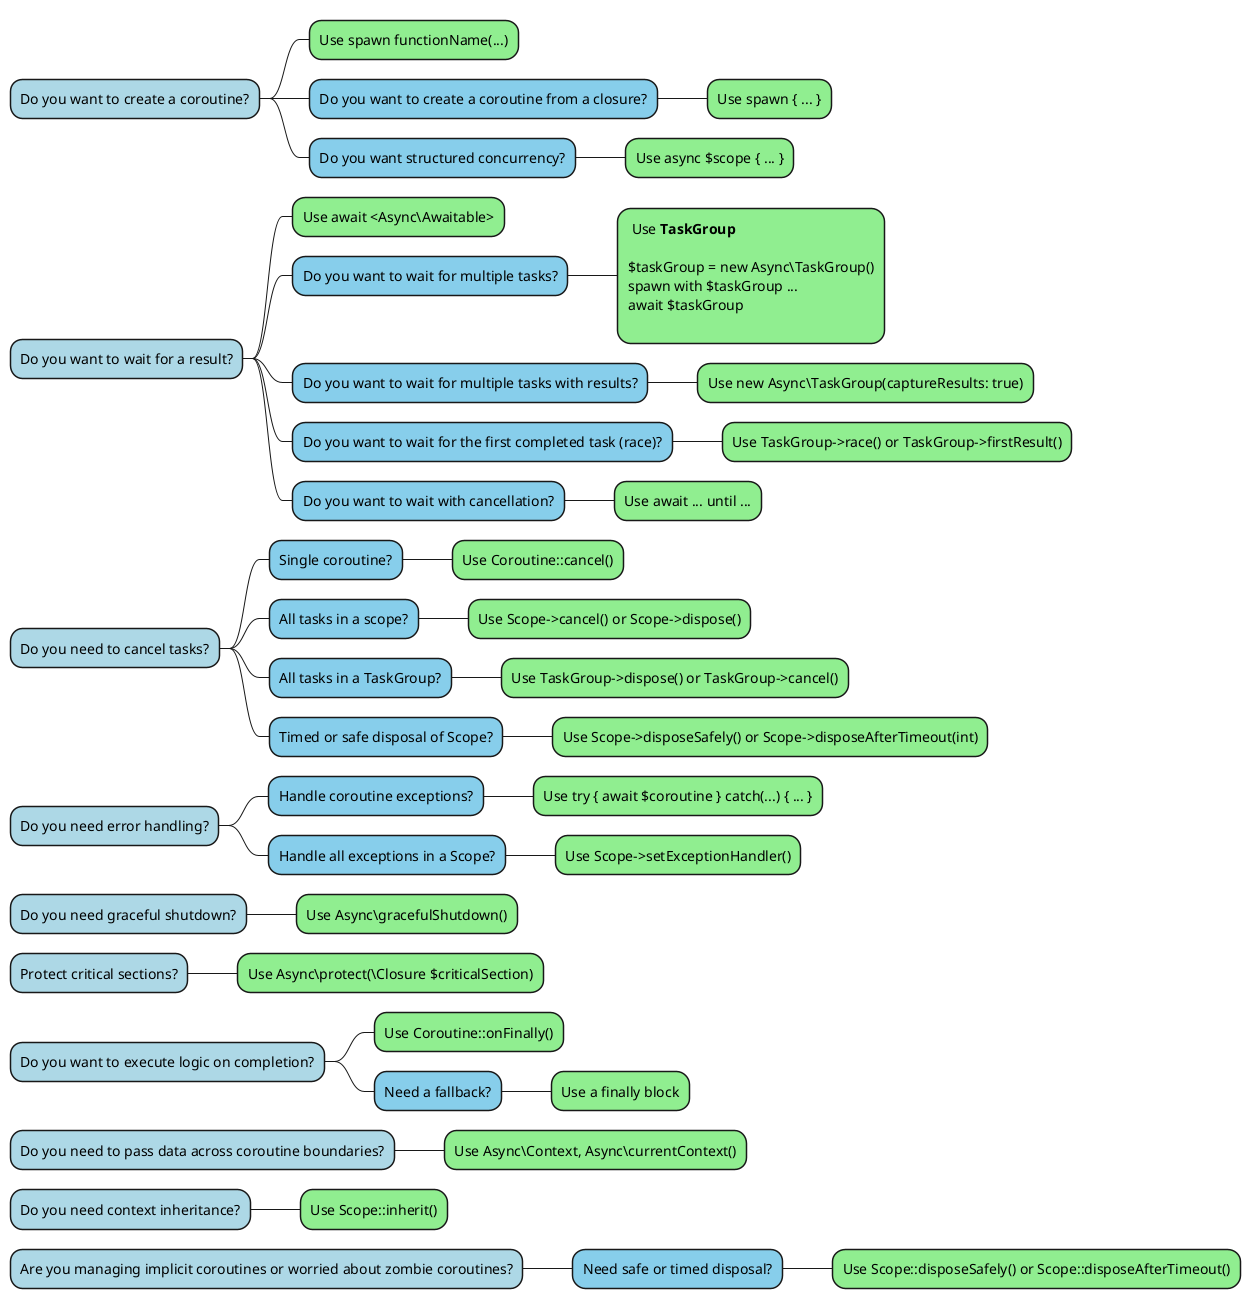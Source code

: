 @startuml

@startmindmap
*[#lightblue] Do you want to create a coroutine?
**[#lightgreen] Use spawn functionName(...)
**[#87CEEB] Do you want to create a coroutine from a closure?
***[#lightgreen] Use spawn { ... }
**[#87CEEB] Do you want structured concurrency?
***[#lightgreen] Use async $scope { ... }

*[#lightblue] Do you want to wait for a result?
**[#lightgreen] Use await <Async\Awaitable>
**[#87CEEB] Do you want to wait for multiple tasks?
***[#lightgreen]: Use **TaskGroup**

$taskGroup = new Async\TaskGroup()
spawn with $taskGroup ...
await $taskGroup
;
**[#87CEEB] Do you want to wait for multiple tasks with results?
***[#lightgreen] Use new Async\TaskGroup(captureResults: true)
**[#87CEEB] Do you want to wait for the first completed task (race)?
***[#lightgreen] Use TaskGroup->race() or TaskGroup->firstResult()
**[#87CEEB] Do you want to wait with cancellation?
***[#lightgreen] Use await ... until ...

*[#lightblue] Do you need to cancel tasks?
**[#87CEEB] Single coroutine?
***[#lightgreen] Use Coroutine::cancel()
**[#87CEEB] All tasks in a scope?
***[#lightgreen] Use Scope->cancel() or Scope->dispose()
**[#87CEEB] All tasks in a TaskGroup?
***[#lightgreen] Use TaskGroup->dispose() or TaskGroup->cancel()
**[#87CEEB] Timed or safe disposal of Scope?
***[#lightgreen] Use Scope->disposeSafely() or Scope->disposeAfterTimeout(int)

*[#lightblue] Do you need error handling?
**[#87CEEB] Handle coroutine exceptions?
***[#lightgreen] Use try { await $coroutine } catch(...) { ... }
**[#87CEEB] Handle all exceptions in a Scope?
***[#lightgreen] Use Scope->setExceptionHandler()

*[#lightblue] Do you need graceful shutdown?
**[#lightgreen] Use Async\gracefulShutdown()

*[#lightblue] Protect critical sections?
**[#lightgreen] Use Async\protect(\Closure $criticalSection)

*[#lightblue] Do you want to execute logic on completion?
**[#lightgreen] Use Coroutine::onFinally()
**[#87CEEB] Need a fallback?
***[#lightgreen] Use a finally block

*[#lightblue] Do you need to pass data across coroutine boundaries?
**[#lightgreen] Use Async\Context, Async\currentContext()

*[#lightblue] Do you need context inheritance?
**[#lightgreen] Use Scope::inherit()

*[#lightblue] Are you managing implicit coroutines or worried about zombie coroutines?
**[#87CEEB] Need safe or timed disposal?
***[#lightgreen] Use Scope::disposeSafely() or Scope::disposeAfterTimeout()
@endmindmap

@enduml
